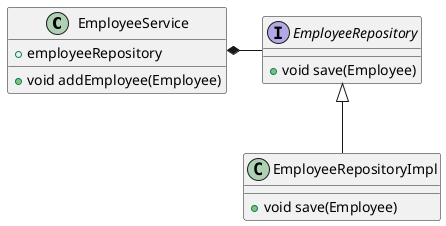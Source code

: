 @startuml

class EmployeeService{
    +employeeRepository
    +void addEmployee(Employee)
}

interface EmployeeRepository {
    +void save(Employee)
}

class EmployeeRepositoryImpl {
    +void save(Employee)
}

EmployeeService  *--right EmployeeRepository
EmployeeRepository <|--down EmployeeRepositoryImpl

@enduml